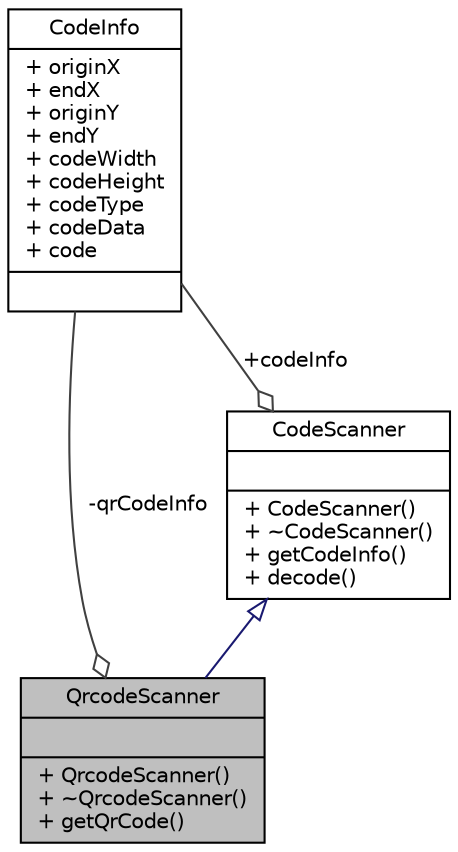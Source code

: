 digraph "QrcodeScanner"
{
 // INTERACTIVE_SVG=YES
  edge [fontname="Helvetica",fontsize="10",labelfontname="Helvetica",labelfontsize="10"];
  node [fontname="Helvetica",fontsize="10",shape=record];
  Node1 [label="{QrcodeScanner\n||+ QrcodeScanner()\l+ ~QrcodeScanner()\l+ getQrCode()\l}",height=0.2,width=0.4,color="black", fillcolor="grey75", style="filled", fontcolor="black"];
  Node2 -> Node1 [dir="back",color="midnightblue",fontsize="10",style="solid",arrowtail="onormal"];
  Node2 [label="{CodeScanner\n||+ CodeScanner()\l+ ~CodeScanner()\l+ getCodeInfo()\l+ decode()\l}",height=0.2,width=0.4,color="black", fillcolor="white", style="filled",URL="$class_code_scanner.html",tooltip="Class that contains the precedures of finding the position of code and decoding the code..."];
  Node3 -> Node2 [color="grey25",fontsize="10",style="solid",label=" +codeInfo" ,arrowhead="odiamond"];
  Node3 [label="{CodeInfo\n|+ originX\l+ endX\l+ originY\l+ endY\l+ codeWidth\l+ codeHeight\l+ codeType\l+ codeData\l+ code\l|}",height=0.2,width=0.4,color="black", fillcolor="white", style="filled",URL="$struct_code_info.html",tooltip="Structure that contains the related information of the code. "];
  Node3 -> Node1 [color="grey25",fontsize="10",style="solid",label=" -qrCodeInfo" ,arrowhead="odiamond"];
}
